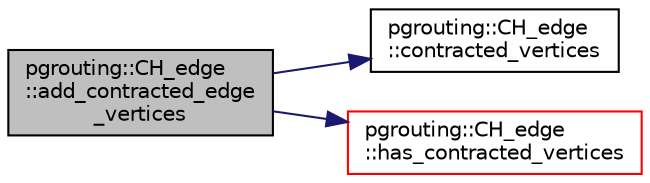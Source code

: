 digraph "pgrouting::CH_edge::add_contracted_edge_vertices"
{
  edge [fontname="Helvetica",fontsize="10",labelfontname="Helvetica",labelfontsize="10"];
  node [fontname="Helvetica",fontsize="10",shape=record];
  rankdir="LR";
  Node11 [label="pgrouting::CH_edge\l::add_contracted_edge\l_vertices",height=0.2,width=0.4,color="black", fillcolor="grey75", style="filled", fontcolor="black"];
  Node11 -> Node12 [color="midnightblue",fontsize="10",style="solid",fontname="Helvetica"];
  Node12 [label="pgrouting::CH_edge\l::contracted_vertices",height=0.2,width=0.4,color="black", fillcolor="white", style="filled",URL="$classpgrouting_1_1CH__edge.html#af527c8a6422a1aae13087aa00bbf9938"];
  Node11 -> Node13 [color="midnightblue",fontsize="10",style="solid",fontname="Helvetica"];
  Node13 [label="pgrouting::CH_edge\l::has_contracted_vertices",height=0.2,width=0.4,color="red", fillcolor="white", style="filled",URL="$classpgrouting_1_1CH__edge.html#a53fb7fdb0d240c599f0cd9e6824f59a8"];
}
